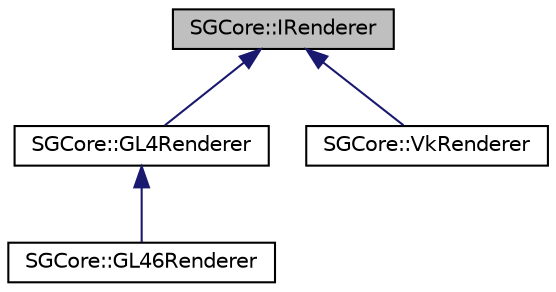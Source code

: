 digraph "SGCore::IRenderer"
{
 // LATEX_PDF_SIZE
  edge [fontname="Helvetica",fontsize="10",labelfontname="Helvetica",labelfontsize="10"];
  node [fontname="Helvetica",fontsize="10",shape=record];
  Node1 [label="SGCore::IRenderer",height=0.2,width=0.4,color="black", fillcolor="grey75", style="filled", fontcolor="black",tooltip=" "];
  Node1 -> Node2 [dir="back",color="midnightblue",fontsize="10",style="solid",fontname="Helvetica"];
  Node2 [label="SGCore::GL4Renderer",height=0.2,width=0.4,color="black", fillcolor="white", style="filled",URL="$classSGCore_1_1GL4Renderer.html",tooltip=" "];
  Node2 -> Node3 [dir="back",color="midnightblue",fontsize="10",style="solid",fontname="Helvetica"];
  Node3 [label="SGCore::GL46Renderer",height=0.2,width=0.4,color="black", fillcolor="white", style="filled",URL="$classSGCore_1_1GL46Renderer.html",tooltip=" "];
  Node1 -> Node4 [dir="back",color="midnightblue",fontsize="10",style="solid",fontname="Helvetica"];
  Node4 [label="SGCore::VkRenderer",height=0.2,width=0.4,color="black", fillcolor="white", style="filled",URL="$classSGCore_1_1VkRenderer.html",tooltip=" "];
}
